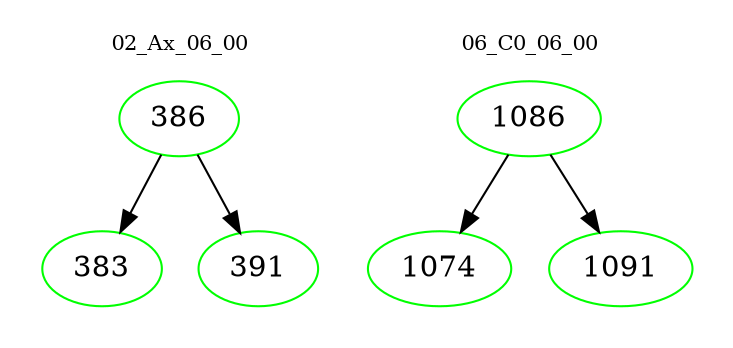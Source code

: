 digraph{
subgraph cluster_0 {
color = white
label = "02_Ax_06_00";
fontsize=10;
T0_386 [label="386", color="green"]
T0_386 -> T0_383 [color="black"]
T0_383 [label="383", color="green"]
T0_386 -> T0_391 [color="black"]
T0_391 [label="391", color="green"]
}
subgraph cluster_1 {
color = white
label = "06_C0_06_00";
fontsize=10;
T1_1086 [label="1086", color="green"]
T1_1086 -> T1_1074 [color="black"]
T1_1074 [label="1074", color="green"]
T1_1086 -> T1_1091 [color="black"]
T1_1091 [label="1091", color="green"]
}
}
